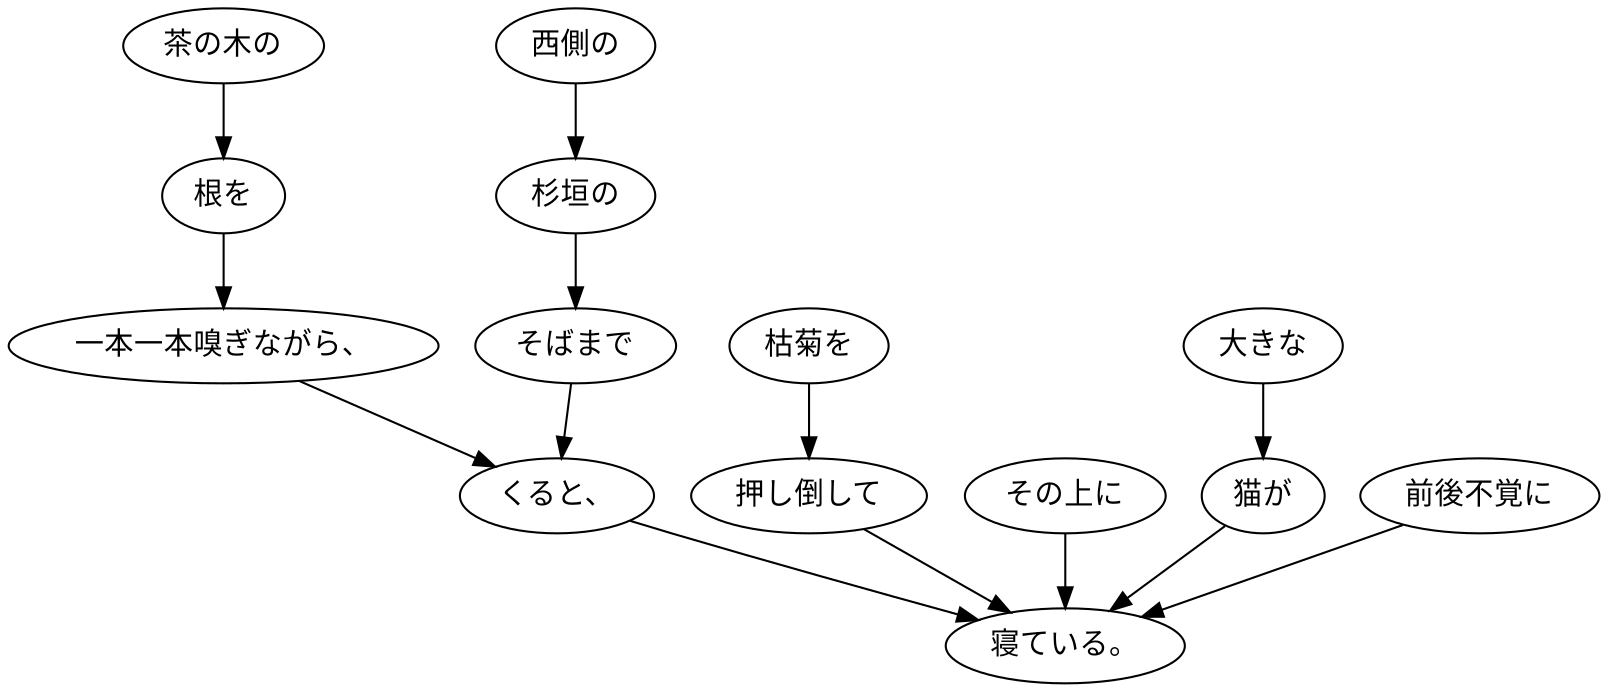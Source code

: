 digraph graph187 {
	node0 [label="茶の木の"];
	node1 [label="根を"];
	node2 [label="一本一本嗅ぎながら、"];
	node3 [label="西側の"];
	node4 [label="杉垣の"];
	node5 [label="そばまで"];
	node6 [label="くると、"];
	node7 [label="枯菊を"];
	node8 [label="押し倒して"];
	node9 [label="その上に"];
	node10 [label="大きな"];
	node11 [label="猫が"];
	node12 [label="前後不覚に"];
	node13 [label="寝ている。"];
	node0 -> node1;
	node1 -> node2;
	node2 -> node6;
	node3 -> node4;
	node4 -> node5;
	node5 -> node6;
	node6 -> node13;
	node7 -> node8;
	node8 -> node13;
	node9 -> node13;
	node10 -> node11;
	node11 -> node13;
	node12 -> node13;
}
